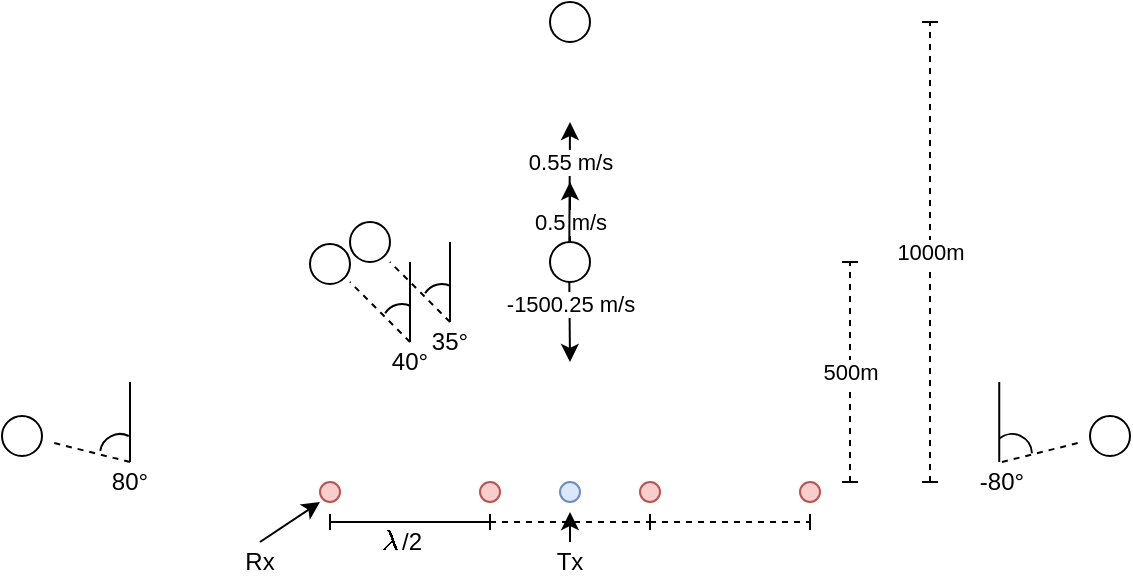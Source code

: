 <mxfile version="26.2.12">
  <diagram name="Page-1" id="U46BwcUh3HNO_G3XokCc">
    <mxGraphModel dx="985" dy="523" grid="1" gridSize="10" guides="1" tooltips="1" connect="1" arrows="1" fold="1" page="1" pageScale="1" pageWidth="827" pageHeight="1169" math="1" shadow="0">
      <root>
        <mxCell id="0" />
        <mxCell id="1" parent="0" />
        <mxCell id="ofrypyAyQzbNzTEyI1wi-19" value="" style="group" vertex="1" connectable="0" parent="1">
          <mxGeometry x="235" y="270" width="290" height="50" as="geometry" />
        </mxCell>
        <mxCell id="ofrypyAyQzbNzTEyI1wi-6" value="" style="group" vertex="1" connectable="0" parent="ofrypyAyQzbNzTEyI1wi-19">
          <mxGeometry x="40" width="250" height="10" as="geometry" />
        </mxCell>
        <mxCell id="ofrypyAyQzbNzTEyI1wi-1" value="" style="ellipse;whiteSpace=wrap;html=1;aspect=fixed;fillColor=#f8cecc;strokeColor=#b85450;" vertex="1" parent="ofrypyAyQzbNzTEyI1wi-6">
          <mxGeometry width="10" height="10" as="geometry" />
        </mxCell>
        <mxCell id="ofrypyAyQzbNzTEyI1wi-2" value="" style="ellipse;whiteSpace=wrap;html=1;aspect=fixed;fillColor=#f8cecc;strokeColor=#b85450;" vertex="1" parent="ofrypyAyQzbNzTEyI1wi-6">
          <mxGeometry x="79.998" width="10" height="10" as="geometry" />
        </mxCell>
        <mxCell id="ofrypyAyQzbNzTEyI1wi-3" value="" style="ellipse;whiteSpace=wrap;html=1;aspect=fixed;fillColor=#f8cecc;strokeColor=#b85450;" vertex="1" parent="ofrypyAyQzbNzTEyI1wi-6">
          <mxGeometry x="160.002" width="10" height="10" as="geometry" />
        </mxCell>
        <mxCell id="ofrypyAyQzbNzTEyI1wi-5" value="" style="ellipse;whiteSpace=wrap;html=1;aspect=fixed;fillColor=#dae8fc;strokeColor=#6C8EBF;" vertex="1" parent="ofrypyAyQzbNzTEyI1wi-6">
          <mxGeometry x="120.0" width="10" height="10" as="geometry" />
        </mxCell>
        <mxCell id="ofrypyAyQzbNzTEyI1wi-8" value="" style="endArrow=baseDash;startArrow=baseDash;html=1;rounded=0;startFill=0;endFill=0;endSize=6;" edge="1" parent="ofrypyAyQzbNzTEyI1wi-19">
          <mxGeometry width="50" height="50" relative="1" as="geometry">
            <mxPoint x="45" y="20" as="sourcePoint" />
            <mxPoint x="125" y="20" as="targetPoint" />
          </mxGeometry>
        </mxCell>
        <mxCell id="ofrypyAyQzbNzTEyI1wi-4" value="" style="ellipse;whiteSpace=wrap;html=1;aspect=fixed;fillColor=#f8cecc;strokeColor=#b85450;" vertex="1" parent="ofrypyAyQzbNzTEyI1wi-19">
          <mxGeometry x="280" width="10" height="10" as="geometry" />
        </mxCell>
        <mxCell id="ofrypyAyQzbNzTEyI1wi-9" value="" style="endArrow=baseDash;startArrow=baseDash;html=1;rounded=0;startFill=0;endFill=0;endSize=6;dashed=1;" edge="1" parent="ofrypyAyQzbNzTEyI1wi-19">
          <mxGeometry width="50" height="50" relative="1" as="geometry">
            <mxPoint x="125" y="20" as="sourcePoint" />
            <mxPoint x="205" y="20" as="targetPoint" />
          </mxGeometry>
        </mxCell>
        <mxCell id="ofrypyAyQzbNzTEyI1wi-10" value="" style="endArrow=baseDash;startArrow=baseDash;html=1;rounded=0;startFill=0;endFill=0;endSize=6;dashed=1;" edge="1" parent="ofrypyAyQzbNzTEyI1wi-19">
          <mxGeometry width="50" height="50" relative="1" as="geometry">
            <mxPoint x="205" y="20" as="sourcePoint" />
            <mxPoint x="285" y="20" as="targetPoint" />
          </mxGeometry>
        </mxCell>
        <mxCell id="ofrypyAyQzbNzTEyI1wi-14" value="" style="group" vertex="1" connectable="0" parent="ofrypyAyQzbNzTEyI1wi-19">
          <mxGeometry x="70" y="19.5" width="26" height="20.5" as="geometry" />
        </mxCell>
        <mxCell id="ofrypyAyQzbNzTEyI1wi-12" value="$$\lambda$$" style="text;html=1;align=center;verticalAlign=middle;whiteSpace=wrap;rounded=0;" vertex="1" parent="ofrypyAyQzbNzTEyI1wi-14">
          <mxGeometry y="0.5" width="10" height="20" as="geometry" />
        </mxCell>
        <mxCell id="ofrypyAyQzbNzTEyI1wi-13" value="/2" style="text;html=1;align=center;verticalAlign=middle;whiteSpace=wrap;rounded=0;" vertex="1" parent="ofrypyAyQzbNzTEyI1wi-14">
          <mxGeometry x="6" width="20" height="20" as="geometry" />
        </mxCell>
        <mxCell id="ofrypyAyQzbNzTEyI1wi-15" value="" style="endArrow=classic;html=1;rounded=0;" edge="1" parent="ofrypyAyQzbNzTEyI1wi-19">
          <mxGeometry width="50" height="50" relative="1" as="geometry">
            <mxPoint x="10" y="30" as="sourcePoint" />
            <mxPoint x="40" y="10" as="targetPoint" />
          </mxGeometry>
        </mxCell>
        <mxCell id="ofrypyAyQzbNzTEyI1wi-16" value="Rx" style="text;html=1;align=center;verticalAlign=middle;whiteSpace=wrap;rounded=0;" vertex="1" parent="ofrypyAyQzbNzTEyI1wi-19">
          <mxGeometry y="30" width="20" height="20" as="geometry" />
        </mxCell>
        <mxCell id="ofrypyAyQzbNzTEyI1wi-17" value="Tx" style="text;html=1;align=center;verticalAlign=middle;whiteSpace=wrap;rounded=0;" vertex="1" parent="ofrypyAyQzbNzTEyI1wi-19">
          <mxGeometry x="155" y="30" width="20" height="20" as="geometry" />
        </mxCell>
        <mxCell id="ofrypyAyQzbNzTEyI1wi-18" value="" style="endArrow=classic;html=1;rounded=0;exitX=0.5;exitY=0;exitDx=0;exitDy=0;" edge="1" parent="ofrypyAyQzbNzTEyI1wi-19" source="ofrypyAyQzbNzTEyI1wi-17">
          <mxGeometry width="50" height="50" relative="1" as="geometry">
            <mxPoint x="151" y="25" as="sourcePoint" />
            <mxPoint x="165" y="15" as="targetPoint" />
          </mxGeometry>
        </mxCell>
        <mxCell id="ofrypyAyQzbNzTEyI1wi-21" value="" style="ellipse;whiteSpace=wrap;html=1;aspect=fixed;" vertex="1" parent="1">
          <mxGeometry x="390" y="150" width="20" height="20" as="geometry" />
        </mxCell>
        <mxCell id="ofrypyAyQzbNzTEyI1wi-27" value="" style="endArrow=baseDash;html=1;rounded=0;startArrow=baseDash;startFill=0;endFill=0;dashed=1;" edge="1" parent="1">
          <mxGeometry relative="1" as="geometry">
            <mxPoint x="540" y="270" as="sourcePoint" />
            <mxPoint x="540" y="160" as="targetPoint" />
          </mxGeometry>
        </mxCell>
        <mxCell id="ofrypyAyQzbNzTEyI1wi-28" value="500m" style="edgeLabel;resizable=0;html=1;;align=center;verticalAlign=middle;" connectable="0" vertex="1" parent="ofrypyAyQzbNzTEyI1wi-27">
          <mxGeometry relative="1" as="geometry" />
        </mxCell>
        <mxCell id="ofrypyAyQzbNzTEyI1wi-29" value="" style="ellipse;whiteSpace=wrap;html=1;aspect=fixed;" vertex="1" parent="1">
          <mxGeometry x="390" y="30" width="20" height="20" as="geometry" />
        </mxCell>
        <mxCell id="ofrypyAyQzbNzTEyI1wi-30" value="" style="endArrow=baseDash;html=1;rounded=0;startArrow=baseDash;startFill=0;endFill=0;dashed=1;" edge="1" parent="1">
          <mxGeometry relative="1" as="geometry">
            <mxPoint x="580" y="270" as="sourcePoint" />
            <mxPoint x="580" y="40" as="targetPoint" />
          </mxGeometry>
        </mxCell>
        <mxCell id="ofrypyAyQzbNzTEyI1wi-31" value="1000m" style="edgeLabel;resizable=0;html=1;;align=center;verticalAlign=middle;" connectable="0" vertex="1" parent="ofrypyAyQzbNzTEyI1wi-30">
          <mxGeometry relative="1" as="geometry" />
        </mxCell>
        <mxCell id="ofrypyAyQzbNzTEyI1wi-34" value="" style="ellipse;whiteSpace=wrap;html=1;aspect=fixed;" vertex="1" parent="1">
          <mxGeometry x="116" y="237" width="20" height="20" as="geometry" />
        </mxCell>
        <mxCell id="ofrypyAyQzbNzTEyI1wi-35" value="" style="ellipse;whiteSpace=wrap;html=1;aspect=fixed;" vertex="1" parent="1">
          <mxGeometry x="270" y="151" width="20" height="20" as="geometry" />
        </mxCell>
        <mxCell id="ofrypyAyQzbNzTEyI1wi-36" value="" style="ellipse;whiteSpace=wrap;html=1;aspect=fixed;" vertex="1" parent="1">
          <mxGeometry x="290" y="140" width="20" height="20" as="geometry" />
        </mxCell>
        <mxCell id="ofrypyAyQzbNzTEyI1wi-40" value="" style="endArrow=none;dashed=1;html=1;rounded=0;" edge="1" parent="1">
          <mxGeometry width="50" height="50" relative="1" as="geometry">
            <mxPoint x="180" y="260" as="sourcePoint" />
            <mxPoint x="140" y="250" as="targetPoint" />
          </mxGeometry>
        </mxCell>
        <mxCell id="ofrypyAyQzbNzTEyI1wi-41" value="" style="endArrow=none;html=1;rounded=0;" edge="1" parent="1">
          <mxGeometry width="50" height="50" relative="1" as="geometry">
            <mxPoint x="180" y="260" as="sourcePoint" />
            <mxPoint x="180" y="220" as="targetPoint" />
          </mxGeometry>
        </mxCell>
        <mxCell id="ofrypyAyQzbNzTEyI1wi-45" value="" style="verticalLabelPosition=bottom;verticalAlign=top;html=1;shape=mxgraph.basic.arc;startAngle=0.775;endAngle=0.072;" vertex="1" parent="1">
          <mxGeometry x="165" y="246" width="20" height="20" as="geometry" />
        </mxCell>
        <mxCell id="ofrypyAyQzbNzTEyI1wi-46" value="80°" style="text;html=1;align=center;verticalAlign=middle;whiteSpace=wrap;rounded=0;" vertex="1" parent="1">
          <mxGeometry x="170" y="260" width="20" height="20" as="geometry" />
        </mxCell>
        <mxCell id="ofrypyAyQzbNzTEyI1wi-47" value="" style="endArrow=none;dashed=1;html=1;rounded=0;" edge="1" parent="1">
          <mxGeometry width="50" height="50" relative="1" as="geometry">
            <mxPoint x="340" y="190" as="sourcePoint" />
            <mxPoint x="310" y="160" as="targetPoint" />
          </mxGeometry>
        </mxCell>
        <mxCell id="ofrypyAyQzbNzTEyI1wi-48" value="" style="endArrow=none;html=1;rounded=0;" edge="1" parent="1">
          <mxGeometry width="50" height="50" relative="1" as="geometry">
            <mxPoint x="340" y="190" as="sourcePoint" />
            <mxPoint x="340" y="150" as="targetPoint" />
          </mxGeometry>
        </mxCell>
        <mxCell id="ofrypyAyQzbNzTEyI1wi-49" value="" style="verticalLabelPosition=bottom;verticalAlign=top;html=1;shape=mxgraph.basic.arc;startAngle=0.841;endAngle=0.072;" vertex="1" parent="1">
          <mxGeometry x="326" y="171" width="20" height="20" as="geometry" />
        </mxCell>
        <mxCell id="ofrypyAyQzbNzTEyI1wi-50" value="35°" style="text;html=1;align=center;verticalAlign=middle;whiteSpace=wrap;rounded=0;" vertex="1" parent="1">
          <mxGeometry x="330" y="190" width="20" height="20" as="geometry" />
        </mxCell>
        <mxCell id="ofrypyAyQzbNzTEyI1wi-51" value="" style="endArrow=none;dashed=1;html=1;rounded=0;" edge="1" parent="1">
          <mxGeometry width="50" height="50" relative="1" as="geometry">
            <mxPoint x="320" y="200" as="sourcePoint" />
            <mxPoint x="290" y="170" as="targetPoint" />
          </mxGeometry>
        </mxCell>
        <mxCell id="ofrypyAyQzbNzTEyI1wi-52" value="" style="endArrow=none;html=1;rounded=0;" edge="1" parent="1">
          <mxGeometry width="50" height="50" relative="1" as="geometry">
            <mxPoint x="320" y="200" as="sourcePoint" />
            <mxPoint x="320" y="160" as="targetPoint" />
          </mxGeometry>
        </mxCell>
        <mxCell id="ofrypyAyQzbNzTEyI1wi-53" value="" style="verticalLabelPosition=bottom;verticalAlign=top;html=1;shape=mxgraph.basic.arc;startAngle=0.841;endAngle=0.072;" vertex="1" parent="1">
          <mxGeometry x="306" y="181" width="20" height="20" as="geometry" />
        </mxCell>
        <mxCell id="ofrypyAyQzbNzTEyI1wi-54" value="40°" style="text;html=1;align=center;verticalAlign=middle;whiteSpace=wrap;rounded=0;" vertex="1" parent="1">
          <mxGeometry x="310" y="200" width="20" height="20" as="geometry" />
        </mxCell>
        <mxCell id="ofrypyAyQzbNzTEyI1wi-60" value="" style="group;flipH=1;" vertex="1" connectable="0" parent="1">
          <mxGeometry x="606" y="220" width="74" height="60" as="geometry" />
        </mxCell>
        <mxCell id="ofrypyAyQzbNzTEyI1wi-55" value="" style="ellipse;whiteSpace=wrap;html=1;aspect=fixed;flipV=0;flipH=0;" vertex="1" parent="ofrypyAyQzbNzTEyI1wi-60">
          <mxGeometry x="54" y="17" width="20" height="20" as="geometry" />
        </mxCell>
        <mxCell id="ofrypyAyQzbNzTEyI1wi-56" value="" style="endArrow=none;dashed=1;html=1;rounded=0;" edge="1" parent="ofrypyAyQzbNzTEyI1wi-60">
          <mxGeometry width="50" height="50" relative="1" as="geometry">
            <mxPoint x="10" y="40" as="sourcePoint" />
            <mxPoint x="50" y="30" as="targetPoint" />
          </mxGeometry>
        </mxCell>
        <mxCell id="ofrypyAyQzbNzTEyI1wi-57" value="" style="endArrow=none;html=1;rounded=0;" edge="1" parent="ofrypyAyQzbNzTEyI1wi-60">
          <mxGeometry width="50" height="50" relative="1" as="geometry">
            <mxPoint x="8.621" y="40" as="sourcePoint" />
            <mxPoint x="8.621" as="targetPoint" />
          </mxGeometry>
        </mxCell>
        <mxCell id="ofrypyAyQzbNzTEyI1wi-58" value="" style="verticalLabelPosition=bottom;verticalAlign=top;html=1;shape=mxgraph.basic.arc;startAngle=0.894;endAngle=0.244;flipV=0;flipH=0;" vertex="1" parent="ofrypyAyQzbNzTEyI1wi-60">
          <mxGeometry x="5" y="26" width="20" height="20" as="geometry" />
        </mxCell>
        <mxCell id="ofrypyAyQzbNzTEyI1wi-59" value="-80°" style="text;html=1;align=center;verticalAlign=middle;whiteSpace=wrap;rounded=0;flipV=0;flipH=0;" vertex="1" parent="ofrypyAyQzbNzTEyI1wi-60">
          <mxGeometry y="40" width="20" height="20" as="geometry" />
        </mxCell>
        <mxCell id="ofrypyAyQzbNzTEyI1wi-62" value="" style="endArrow=classic;html=1;rounded=0;" edge="1" parent="1">
          <mxGeometry relative="1" as="geometry">
            <mxPoint x="400" y="150" as="sourcePoint" />
            <mxPoint x="400" y="120" as="targetPoint" />
          </mxGeometry>
        </mxCell>
        <mxCell id="ofrypyAyQzbNzTEyI1wi-63" value="0.5 m/s" style="edgeLabel;resizable=0;html=1;;align=center;verticalAlign=middle;" connectable="0" vertex="1" parent="ofrypyAyQzbNzTEyI1wi-62">
          <mxGeometry relative="1" as="geometry">
            <mxPoint y="5" as="offset" />
          </mxGeometry>
        </mxCell>
        <mxCell id="ofrypyAyQzbNzTEyI1wi-64" value="" style="endArrow=classic;html=1;rounded=0;" edge="1" parent="1">
          <mxGeometry relative="1" as="geometry">
            <mxPoint x="399.66" y="150" as="sourcePoint" />
            <mxPoint x="400" y="90" as="targetPoint" />
          </mxGeometry>
        </mxCell>
        <mxCell id="ofrypyAyQzbNzTEyI1wi-65" value="0.55 m/s" style="edgeLabel;resizable=0;html=1;;align=center;verticalAlign=middle;" connectable="0" vertex="1" parent="ofrypyAyQzbNzTEyI1wi-64">
          <mxGeometry relative="1" as="geometry">
            <mxPoint y="-10" as="offset" />
          </mxGeometry>
        </mxCell>
        <mxCell id="ofrypyAyQzbNzTEyI1wi-66" value="" style="endArrow=classic;html=1;rounded=0;" edge="1" parent="1">
          <mxGeometry relative="1" as="geometry">
            <mxPoint x="399.66" y="170" as="sourcePoint" />
            <mxPoint x="400" y="210" as="targetPoint" />
          </mxGeometry>
        </mxCell>
        <mxCell id="ofrypyAyQzbNzTEyI1wi-67" value="-1500.25 m/s" style="edgeLabel;resizable=0;html=1;;align=center;verticalAlign=middle;" connectable="0" vertex="1" parent="ofrypyAyQzbNzTEyI1wi-66">
          <mxGeometry relative="1" as="geometry">
            <mxPoint y="-9" as="offset" />
          </mxGeometry>
        </mxCell>
      </root>
    </mxGraphModel>
  </diagram>
</mxfile>
